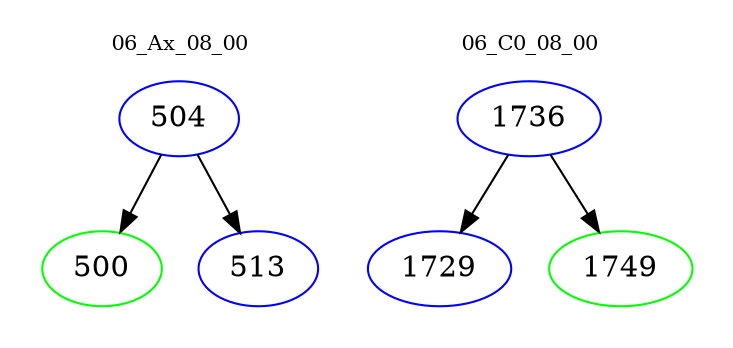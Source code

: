 digraph{
subgraph cluster_0 {
color = white
label = "06_Ax_08_00";
fontsize=10;
T0_504 [label="504", color="blue"]
T0_504 -> T0_500 [color="black"]
T0_500 [label="500", color="green"]
T0_504 -> T0_513 [color="black"]
T0_513 [label="513", color="blue"]
}
subgraph cluster_1 {
color = white
label = "06_C0_08_00";
fontsize=10;
T1_1736 [label="1736", color="blue"]
T1_1736 -> T1_1729 [color="black"]
T1_1729 [label="1729", color="blue"]
T1_1736 -> T1_1749 [color="black"]
T1_1749 [label="1749", color="green"]
}
}
